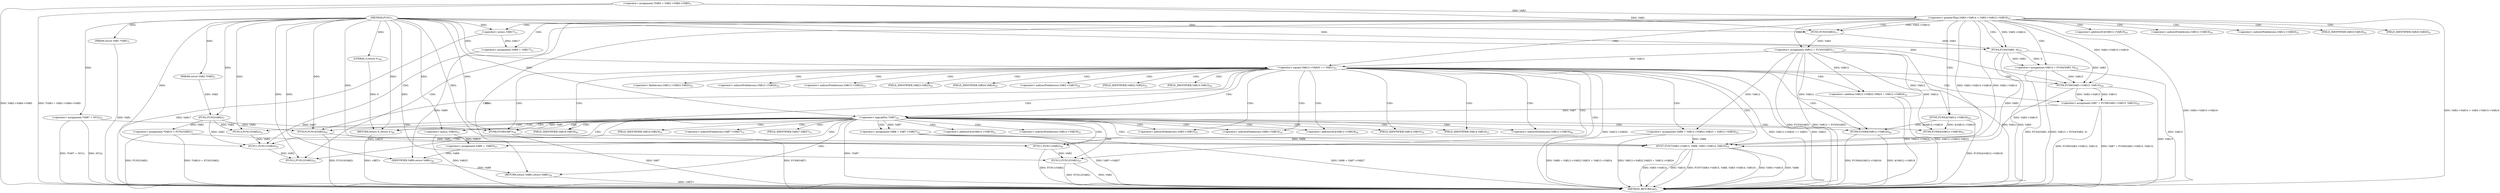 digraph "FUN1" {  
"8" [label = <(METHOD,FUN1)<SUB>1</SUB>> ]
"143" [label = <(METHOD_RETURN,int)<SUB>1</SUB>> ]
"9" [label = <(PARAM,struct VAR1 *VAR1)<SUB>1</SUB>> ]
"10" [label = <(PARAM,struct VAR2 *VAR2)<SUB>1</SUB>> ]
"13" [label = <(&lt;operator&gt;.assignment,*VAR3 = VAR2-&gt;VAR4-&gt;VAR5)<SUB>3</SUB>> ]
"21" [label = <(&lt;operator&gt;.assignment,*VAR7 = NULL)<SUB>4</SUB>> ]
"27" [label = <(&lt;operator&gt;.assignment,*VAR10 = FUN2(VAR2))<SUB>7</SUB>> ]
"49" [label = <(&lt;operator&gt;.assignment,VAR12 = FUN3(VAR3))<SUB>17</SUB>> ]
"53" [label = <(&lt;operator&gt;.assignment,VAR13 = FUN4(VAR3, 0))<SUB>18</SUB>> ]
"58" [label = <(FUN5,FUN5(&amp;VAR12-&gt;VAR19))<SUB>20</SUB>> ]
"104" [label = <(FUN7,FUN7(VAR3-&gt;VAR15, VAR8, VAR3-&gt;VAR14, VAR10))<SUB>35</SUB>> ]
"113" [label = <(FUN8,FUN8(VAR7))<SUB>38</SUB>> ]
"115" [label = <(FUN9,FUN9(&amp;VAR12-&gt;VAR19))<SUB>44</SUB>> ]
"120" [label = <(FUN10,FUN10(VAR2))<SUB>45</SUB>> ]
"122" [label = <(FUN11,FUN11(VAR2))<SUB>46</SUB>> ]
"124" [label = <(FUN12,FUN12(VAR2))<SUB>47</SUB>> ]
"126" [label = <(RETURN,return 0;,return 0;)<SUB>48</SUB>> ]
"129" [label = <(FUN9,FUN9(&amp;VAR12-&gt;VAR19))<SUB>51</SUB>> ]
"134" [label = <(FUN13,FUN13(VAR2))<SUB>52</SUB>> ]
"137" [label = <(FUN11,FUN11(VAR2))<SUB>54</SUB>> ]
"139" [label = <(FUN12,FUN12(VAR2))<SUB>55</SUB>> ]
"141" [label = <(RETURN,return VAR9;,return VAR9;)<SUB>56</SUB>> ]
"34" [label = <(&lt;operator&gt;.greaterThan,VAR3-&gt;VAR14 &gt; VAR3-&gt;VAR15-&gt;VAR16)<SUB>12</SUB>> ]
"64" [label = <(&lt;operator&gt;.equals,VAR12-&gt;VAR20 == VAR21)<SUB>21</SUB>> ]
"127" [label = <(LITERAL,0,return 0;)<SUB>48</SUB>> ]
"142" [label = <(IDENTIFIER,VAR9,return VAR9;)<SUB>56</SUB>> ]
"29" [label = <(FUN2,FUN2(VAR2))<SUB>7</SUB>> ]
"44" [label = <(&lt;operator&gt;.assignment,VAR9 = -VAR17)<SUB>13</SUB>> ]
"51" [label = <(FUN3,FUN3(VAR3))<SUB>17</SUB>> ]
"55" [label = <(FUN4,FUN4(VAR3, 0))<SUB>18</SUB>> ]
"70" [label = <(&lt;operator&gt;.assignment,VAR8 = VAR12-&gt;VAR22.VAR23 + VAR12-&gt;VAR24)<SUB>22</SUB>> ]
"83" [label = <(&lt;operator&gt;.assignment,VAR7 = FUN6(VAR3-&gt;VAR15, VAR13))<SUB>24</SUB>> ]
"99" [label = <(&lt;operator&gt;.assignment,VAR8 = VAR7-&gt;VAR27)<SUB>31</SUB>> ]
"46" [label = <(&lt;operator&gt;.minus,-VAR17)<SUB>13</SUB>> ]
"72" [label = <(&lt;operator&gt;.addition,VAR12-&gt;VAR22.VAR23 + VAR12-&gt;VAR24)<SUB>22</SUB>> ]
"91" [label = <(&lt;operator&gt;.logicalNot,!VAR7)<SUB>26</SUB>> ]
"85" [label = <(FUN6,FUN6(VAR3-&gt;VAR15, VAR13))<SUB>24</SUB>> ]
"94" [label = <(&lt;operator&gt;.assignment,VAR9 = -VAR25)<SUB>27</SUB>> ]
"96" [label = <(&lt;operator&gt;.minus,-VAR25)<SUB>27</SUB>> ]
"59" [label = <(&lt;operator&gt;.addressOf,&amp;VAR12-&gt;VAR19)<SUB>20</SUB>> ]
"105" [label = <(&lt;operator&gt;.indirectFieldAccess,VAR3-&gt;VAR15)<SUB>35</SUB>> ]
"109" [label = <(&lt;operator&gt;.indirectFieldAccess,VAR3-&gt;VAR14)<SUB>35</SUB>> ]
"116" [label = <(&lt;operator&gt;.addressOf,&amp;VAR12-&gt;VAR19)<SUB>44</SUB>> ]
"130" [label = <(&lt;operator&gt;.addressOf,&amp;VAR12-&gt;VAR19)<SUB>51</SUB>> ]
"60" [label = <(&lt;operator&gt;.indirectFieldAccess,VAR12-&gt;VAR19)<SUB>20</SUB>> ]
"65" [label = <(&lt;operator&gt;.indirectFieldAccess,VAR12-&gt;VAR20)<SUB>21</SUB>> ]
"107" [label = <(FIELD_IDENTIFIER,VAR15,VAR15)<SUB>35</SUB>> ]
"111" [label = <(FIELD_IDENTIFIER,VAR14,VAR14)<SUB>35</SUB>> ]
"117" [label = <(&lt;operator&gt;.indirectFieldAccess,VAR12-&gt;VAR19)<SUB>44</SUB>> ]
"131" [label = <(&lt;operator&gt;.indirectFieldAccess,VAR12-&gt;VAR19)<SUB>51</SUB>> ]
"62" [label = <(FIELD_IDENTIFIER,VAR19,VAR19)<SUB>20</SUB>> ]
"67" [label = <(FIELD_IDENTIFIER,VAR20,VAR20)<SUB>21</SUB>> ]
"119" [label = <(FIELD_IDENTIFIER,VAR19,VAR19)<SUB>44</SUB>> ]
"133" [label = <(FIELD_IDENTIFIER,VAR19,VAR19)<SUB>51</SUB>> ]
"73" [label = <(&lt;operator&gt;.fieldAccess,VAR12-&gt;VAR22.VAR23)<SUB>22</SUB>> ]
"78" [label = <(&lt;operator&gt;.indirectFieldAccess,VAR12-&gt;VAR24)<SUB>22</SUB>> ]
"101" [label = <(&lt;operator&gt;.indirectFieldAccess,VAR7-&gt;VAR27)<SUB>31</SUB>> ]
"74" [label = <(&lt;operator&gt;.indirectFieldAccess,VAR12-&gt;VAR22)<SUB>22</SUB>> ]
"77" [label = <(FIELD_IDENTIFIER,VAR23,VAR23)<SUB>22</SUB>> ]
"80" [label = <(FIELD_IDENTIFIER,VAR24,VAR24)<SUB>22</SUB>> ]
"86" [label = <(&lt;operator&gt;.indirectFieldAccess,VAR3-&gt;VAR15)<SUB>24</SUB>> ]
"103" [label = <(FIELD_IDENTIFIER,VAR27,VAR27)<SUB>31</SUB>> ]
"76" [label = <(FIELD_IDENTIFIER,VAR22,VAR22)<SUB>22</SUB>> ]
"88" [label = <(FIELD_IDENTIFIER,VAR15,VAR15)<SUB>24</SUB>> ]
  "126" -> "143"  [ label = "DDG: &lt;RET&gt;"] 
  "141" -> "143"  [ label = "DDG: &lt;RET&gt;"] 
  "9" -> "143"  [ label = "DDG: VAR1"] 
  "13" -> "143"  [ label = "DDG: VAR2-&gt;VAR4-&gt;VAR5"] 
  "13" -> "143"  [ label = "DDG: *VAR3 = VAR2-&gt;VAR4-&gt;VAR5"] 
  "21" -> "143"  [ label = "DDG: *VAR7 = NULL"] 
  "27" -> "143"  [ label = "DDG: FUN2(VAR2)"] 
  "27" -> "143"  [ label = "DDG: *VAR10 = FUN2(VAR2)"] 
  "34" -> "143"  [ label = "DDG: VAR3-&gt;VAR15-&gt;VAR16"] 
  "34" -> "143"  [ label = "DDG: VAR3-&gt;VAR14 &gt; VAR3-&gt;VAR15-&gt;VAR16"] 
  "49" -> "143"  [ label = "DDG: VAR12"] 
  "49" -> "143"  [ label = "DDG: FUN3(VAR3)"] 
  "49" -> "143"  [ label = "DDG: VAR12 = FUN3(VAR3)"] 
  "53" -> "143"  [ label = "DDG: VAR13"] 
  "55" -> "143"  [ label = "DDG: VAR3"] 
  "53" -> "143"  [ label = "DDG: FUN4(VAR3, 0)"] 
  "53" -> "143"  [ label = "DDG: VAR13 = FUN4(VAR3, 0)"] 
  "58" -> "143"  [ label = "DDG: FUN5(&amp;VAR12-&gt;VAR19)"] 
  "64" -> "143"  [ label = "DDG: VAR12-&gt;VAR20"] 
  "64" -> "143"  [ label = "DDG: VAR12-&gt;VAR20 == VAR21"] 
  "85" -> "143"  [ label = "DDG: VAR13"] 
  "83" -> "143"  [ label = "DDG: FUN6(VAR3-&gt;VAR15, VAR13)"] 
  "83" -> "143"  [ label = "DDG: VAR7 = FUN6(VAR3-&gt;VAR15, VAR13)"] 
  "91" -> "143"  [ label = "DDG: !VAR7"] 
  "99" -> "143"  [ label = "DDG: VAR7-&gt;VAR27"] 
  "99" -> "143"  [ label = "DDG: VAR8 = VAR7-&gt;VAR27"] 
  "72" -> "143"  [ label = "DDG: VAR12-&gt;VAR22.VAR23"] 
  "72" -> "143"  [ label = "DDG: VAR12-&gt;VAR24"] 
  "70" -> "143"  [ label = "DDG: VAR12-&gt;VAR22.VAR23 + VAR12-&gt;VAR24"] 
  "70" -> "143"  [ label = "DDG: VAR8 = VAR12-&gt;VAR22.VAR23 + VAR12-&gt;VAR24"] 
  "104" -> "143"  [ label = "DDG: VAR3-&gt;VAR15"] 
  "104" -> "143"  [ label = "DDG: VAR8"] 
  "104" -> "143"  [ label = "DDG: VAR3-&gt;VAR14"] 
  "104" -> "143"  [ label = "DDG: VAR10"] 
  "104" -> "143"  [ label = "DDG: FUN7(VAR3-&gt;VAR15, VAR8, VAR3-&gt;VAR14, VAR10)"] 
  "113" -> "143"  [ label = "DDG: VAR7"] 
  "113" -> "143"  [ label = "DDG: FUN8(VAR7)"] 
  "115" -> "143"  [ label = "DDG: &amp;VAR12-&gt;VAR19"] 
  "115" -> "143"  [ label = "DDG: FUN9(&amp;VAR12-&gt;VAR19)"] 
  "120" -> "143"  [ label = "DDG: FUN10(VAR2)"] 
  "122" -> "143"  [ label = "DDG: FUN11(VAR2)"] 
  "124" -> "143"  [ label = "DDG: VAR2"] 
  "124" -> "143"  [ label = "DDG: FUN12(VAR2)"] 
  "46" -> "143"  [ label = "DDG: VAR17"] 
  "96" -> "143"  [ label = "DDG: VAR25"] 
  "21" -> "143"  [ label = "DDG: NULL"] 
  "64" -> "143"  [ label = "DDG: VAR21"] 
  "8" -> "9"  [ label = "DDG: "] 
  "8" -> "10"  [ label = "DDG: "] 
  "8" -> "21"  [ label = "DDG: "] 
  "29" -> "27"  [ label = "DDG: VAR2"] 
  "51" -> "49"  [ label = "DDG: VAR3"] 
  "55" -> "53"  [ label = "DDG: VAR3"] 
  "55" -> "53"  [ label = "DDG: 0"] 
  "127" -> "126"  [ label = "DDG: 0"] 
  "8" -> "126"  [ label = "DDG: "] 
  "142" -> "141"  [ label = "DDG: VAR9"] 
  "49" -> "58"  [ label = "DDG: VAR12"] 
  "34" -> "104"  [ label = "DDG: VAR3-&gt;VAR15-&gt;VAR16"] 
  "55" -> "104"  [ label = "DDG: VAR3"] 
  "85" -> "104"  [ label = "DDG: VAR3-&gt;VAR15"] 
  "99" -> "104"  [ label = "DDG: VAR8"] 
  "70" -> "104"  [ label = "DDG: VAR8"] 
  "8" -> "104"  [ label = "DDG: "] 
  "34" -> "104"  [ label = "DDG: VAR3-&gt;VAR14"] 
  "27" -> "104"  [ label = "DDG: VAR10"] 
  "21" -> "113"  [ label = "DDG: VAR7"] 
  "91" -> "113"  [ label = "DDG: VAR7"] 
  "8" -> "113"  [ label = "DDG: "] 
  "58" -> "115"  [ label = "DDG: &amp;VAR12-&gt;VAR19"] 
  "49" -> "115"  [ label = "DDG: VAR12"] 
  "29" -> "120"  [ label = "DDG: VAR2"] 
  "8" -> "120"  [ label = "DDG: "] 
  "120" -> "122"  [ label = "DDG: VAR2"] 
  "8" -> "122"  [ label = "DDG: "] 
  "122" -> "124"  [ label = "DDG: VAR2"] 
  "8" -> "124"  [ label = "DDG: "] 
  "8" -> "127"  [ label = "DDG: "] 
  "58" -> "129"  [ label = "DDG: &amp;VAR12-&gt;VAR19"] 
  "49" -> "129"  [ label = "DDG: VAR12"] 
  "29" -> "134"  [ label = "DDG: VAR2"] 
  "8" -> "134"  [ label = "DDG: "] 
  "29" -> "137"  [ label = "DDG: VAR2"] 
  "134" -> "137"  [ label = "DDG: VAR2"] 
  "8" -> "137"  [ label = "DDG: "] 
  "137" -> "139"  [ label = "DDG: VAR2"] 
  "8" -> "139"  [ label = "DDG: "] 
  "94" -> "142"  [ label = "DDG: VAR9"] 
  "44" -> "142"  [ label = "DDG: VAR9"] 
  "8" -> "142"  [ label = "DDG: "] 
  "10" -> "29"  [ label = "DDG: VAR2"] 
  "8" -> "29"  [ label = "DDG: "] 
  "13" -> "34"  [ label = "DDG: VAR3"] 
  "46" -> "44"  [ label = "DDG: VAR17"] 
  "13" -> "51"  [ label = "DDG: VAR3"] 
  "34" -> "51"  [ label = "DDG: VAR3-&gt;VAR14"] 
  "8" -> "51"  [ label = "DDG: "] 
  "34" -> "55"  [ label = "DDG: VAR3-&gt;VAR14"] 
  "51" -> "55"  [ label = "DDG: VAR3"] 
  "8" -> "55"  [ label = "DDG: "] 
  "49" -> "64"  [ label = "DDG: VAR12"] 
  "8" -> "64"  [ label = "DDG: "] 
  "49" -> "70"  [ label = "DDG: VAR12"] 
  "85" -> "83"  [ label = "DDG: VAR3-&gt;VAR15"] 
  "85" -> "83"  [ label = "DDG: VAR13"] 
  "91" -> "99"  [ label = "DDG: VAR7"] 
  "8" -> "46"  [ label = "DDG: "] 
  "49" -> "72"  [ label = "DDG: VAR12"] 
  "34" -> "85"  [ label = "DDG: VAR3-&gt;VAR15-&gt;VAR16"] 
  "55" -> "85"  [ label = "DDG: VAR3"] 
  "53" -> "85"  [ label = "DDG: VAR13"] 
  "8" -> "85"  [ label = "DDG: "] 
  "83" -> "91"  [ label = "DDG: VAR7"] 
  "8" -> "91"  [ label = "DDG: "] 
  "96" -> "94"  [ label = "DDG: VAR25"] 
  "8" -> "96"  [ label = "DDG: "] 
  "34" -> "141"  [ label = "CDG: "] 
  "34" -> "49"  [ label = "CDG: "] 
  "34" -> "60"  [ label = "CDG: "] 
  "34" -> "64"  [ label = "CDG: "] 
  "34" -> "51"  [ label = "CDG: "] 
  "34" -> "46"  [ label = "CDG: "] 
  "34" -> "67"  [ label = "CDG: "] 
  "34" -> "65"  [ label = "CDG: "] 
  "34" -> "59"  [ label = "CDG: "] 
  "34" -> "44"  [ label = "CDG: "] 
  "34" -> "137"  [ label = "CDG: "] 
  "34" -> "58"  [ label = "CDG: "] 
  "34" -> "53"  [ label = "CDG: "] 
  "34" -> "139"  [ label = "CDG: "] 
  "34" -> "55"  [ label = "CDG: "] 
  "34" -> "62"  [ label = "CDG: "] 
  "64" -> "107"  [ label = "CDG: "] 
  "64" -> "115"  [ label = "CDG: "] 
  "64" -> "73"  [ label = "CDG: "] 
  "64" -> "77"  [ label = "CDG: "] 
  "64" -> "120"  [ label = "CDG: "] 
  "64" -> "113"  [ label = "CDG: "] 
  "64" -> "116"  [ label = "CDG: "] 
  "64" -> "122"  [ label = "CDG: "] 
  "64" -> "85"  [ label = "CDG: "] 
  "64" -> "72"  [ label = "CDG: "] 
  "64" -> "104"  [ label = "CDG: "] 
  "64" -> "74"  [ label = "CDG: "] 
  "64" -> "119"  [ label = "CDG: "] 
  "64" -> "76"  [ label = "CDG: "] 
  "64" -> "91"  [ label = "CDG: "] 
  "64" -> "126"  [ label = "CDG: "] 
  "64" -> "80"  [ label = "CDG: "] 
  "64" -> "83"  [ label = "CDG: "] 
  "64" -> "105"  [ label = "CDG: "] 
  "64" -> "88"  [ label = "CDG: "] 
  "64" -> "70"  [ label = "CDG: "] 
  "64" -> "117"  [ label = "CDG: "] 
  "64" -> "124"  [ label = "CDG: "] 
  "64" -> "78"  [ label = "CDG: "] 
  "64" -> "111"  [ label = "CDG: "] 
  "64" -> "109"  [ label = "CDG: "] 
  "64" -> "86"  [ label = "CDG: "] 
  "91" -> "107"  [ label = "CDG: "] 
  "91" -> "94"  [ label = "CDG: "] 
  "91" -> "115"  [ label = "CDG: "] 
  "91" -> "141"  [ label = "CDG: "] 
  "91" -> "96"  [ label = "CDG: "] 
  "91" -> "120"  [ label = "CDG: "] 
  "91" -> "113"  [ label = "CDG: "] 
  "91" -> "116"  [ label = "CDG: "] 
  "91" -> "122"  [ label = "CDG: "] 
  "91" -> "99"  [ label = "CDG: "] 
  "91" -> "131"  [ label = "CDG: "] 
  "91" -> "103"  [ label = "CDG: "] 
  "91" -> "104"  [ label = "CDG: "] 
  "91" -> "119"  [ label = "CDG: "] 
  "91" -> "129"  [ label = "CDG: "] 
  "91" -> "134"  [ label = "CDG: "] 
  "91" -> "101"  [ label = "CDG: "] 
  "91" -> "126"  [ label = "CDG: "] 
  "91" -> "137"  [ label = "CDG: "] 
  "91" -> "105"  [ label = "CDG: "] 
  "91" -> "130"  [ label = "CDG: "] 
  "91" -> "117"  [ label = "CDG: "] 
  "91" -> "139"  [ label = "CDG: "] 
  "91" -> "124"  [ label = "CDG: "] 
  "91" -> "111"  [ label = "CDG: "] 
  "91" -> "109"  [ label = "CDG: "] 
  "91" -> "133"  [ label = "CDG: "] 
}
